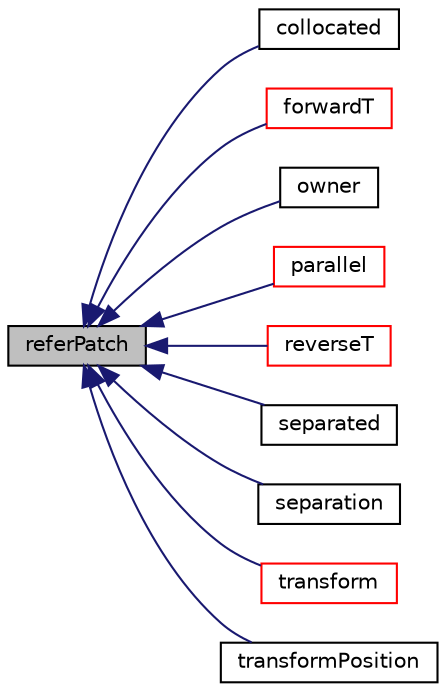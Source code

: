 digraph "referPatch"
{
  bgcolor="transparent";
  edge [fontname="Helvetica",fontsize="10",labelfontname="Helvetica",labelfontsize="10"];
  node [fontname="Helvetica",fontsize="10",shape=record];
  rankdir="LR";
  Node1 [label="referPatch",height=0.2,width=0.4,color="black", fillcolor="grey75", style="filled", fontcolor="black"];
  Node1 -> Node2 [dir="back",color="midnightblue",fontsize="10",style="solid",fontname="Helvetica"];
  Node2 [label="collocated",height=0.2,width=0.4,color="black",URL="$a02035.html#ac20f6a82a697a4b7867e17abc996f13f",tooltip="Are faces collocated. Either size 0,1 or length of patch. "];
  Node1 -> Node3 [dir="back",color="midnightblue",fontsize="10",style="solid",fontname="Helvetica"];
  Node3 [label="forwardT",height=0.2,width=0.4,color="red",URL="$a02035.html#a187f3034c3ee57e3abbcf469b39819b9",tooltip="Return face transformation tensor. "];
  Node1 -> Node4 [dir="back",color="midnightblue",fontsize="10",style="solid",fontname="Helvetica"];
  Node4 [label="owner",height=0.2,width=0.4,color="black",URL="$a02035.html#ae2fb0867c083f040d00c1b69a4f59b0f",tooltip="Does this side own the patch ? "];
  Node1 -> Node5 [dir="back",color="midnightblue",fontsize="10",style="solid",fontname="Helvetica"];
  Node5 [label="parallel",height=0.2,width=0.4,color="red",URL="$a02035.html#a155cd0ed094eb1c75aba4cdb37be8c4d",tooltip="Are the cyclic planes parallel. "];
  Node1 -> Node6 [dir="back",color="midnightblue",fontsize="10",style="solid",fontname="Helvetica"];
  Node6 [label="reverseT",height=0.2,width=0.4,color="red",URL="$a02035.html#a8449a6b191feb77a67a0e5abb8b0ac9f",tooltip="Return neighbour-cell transformation tensor. "];
  Node1 -> Node7 [dir="back",color="midnightblue",fontsize="10",style="solid",fontname="Helvetica"];
  Node7 [label="separated",height=0.2,width=0.4,color="black",URL="$a02035.html#ae5833a85d0c917be6dea70be00866124",tooltip="Are the planes separated. "];
  Node1 -> Node8 [dir="back",color="midnightblue",fontsize="10",style="solid",fontname="Helvetica"];
  Node8 [label="separation",height=0.2,width=0.4,color="black",URL="$a02035.html#ad7f3adb80a7ff18f2e00535fa7f7aea0",tooltip="If the planes are separated the separation vector. "];
  Node1 -> Node9 [dir="back",color="midnightblue",fontsize="10",style="solid",fontname="Helvetica"];
  Node9 [label="transform",height=0.2,width=0.4,color="red",URL="$a02035.html#ac4df2e829cf15ca6ecef5950e701c481",tooltip="Type of transform. "];
  Node1 -> Node10 [dir="back",color="midnightblue",fontsize="10",style="solid",fontname="Helvetica"];
  Node10 [label="transformPosition",height=0.2,width=0.4,color="black",URL="$a02035.html#ab0f25ce9b10cf4b7091eb5de4efc970a",tooltip="Transform a patch-based position from other side to this side. "];
}
